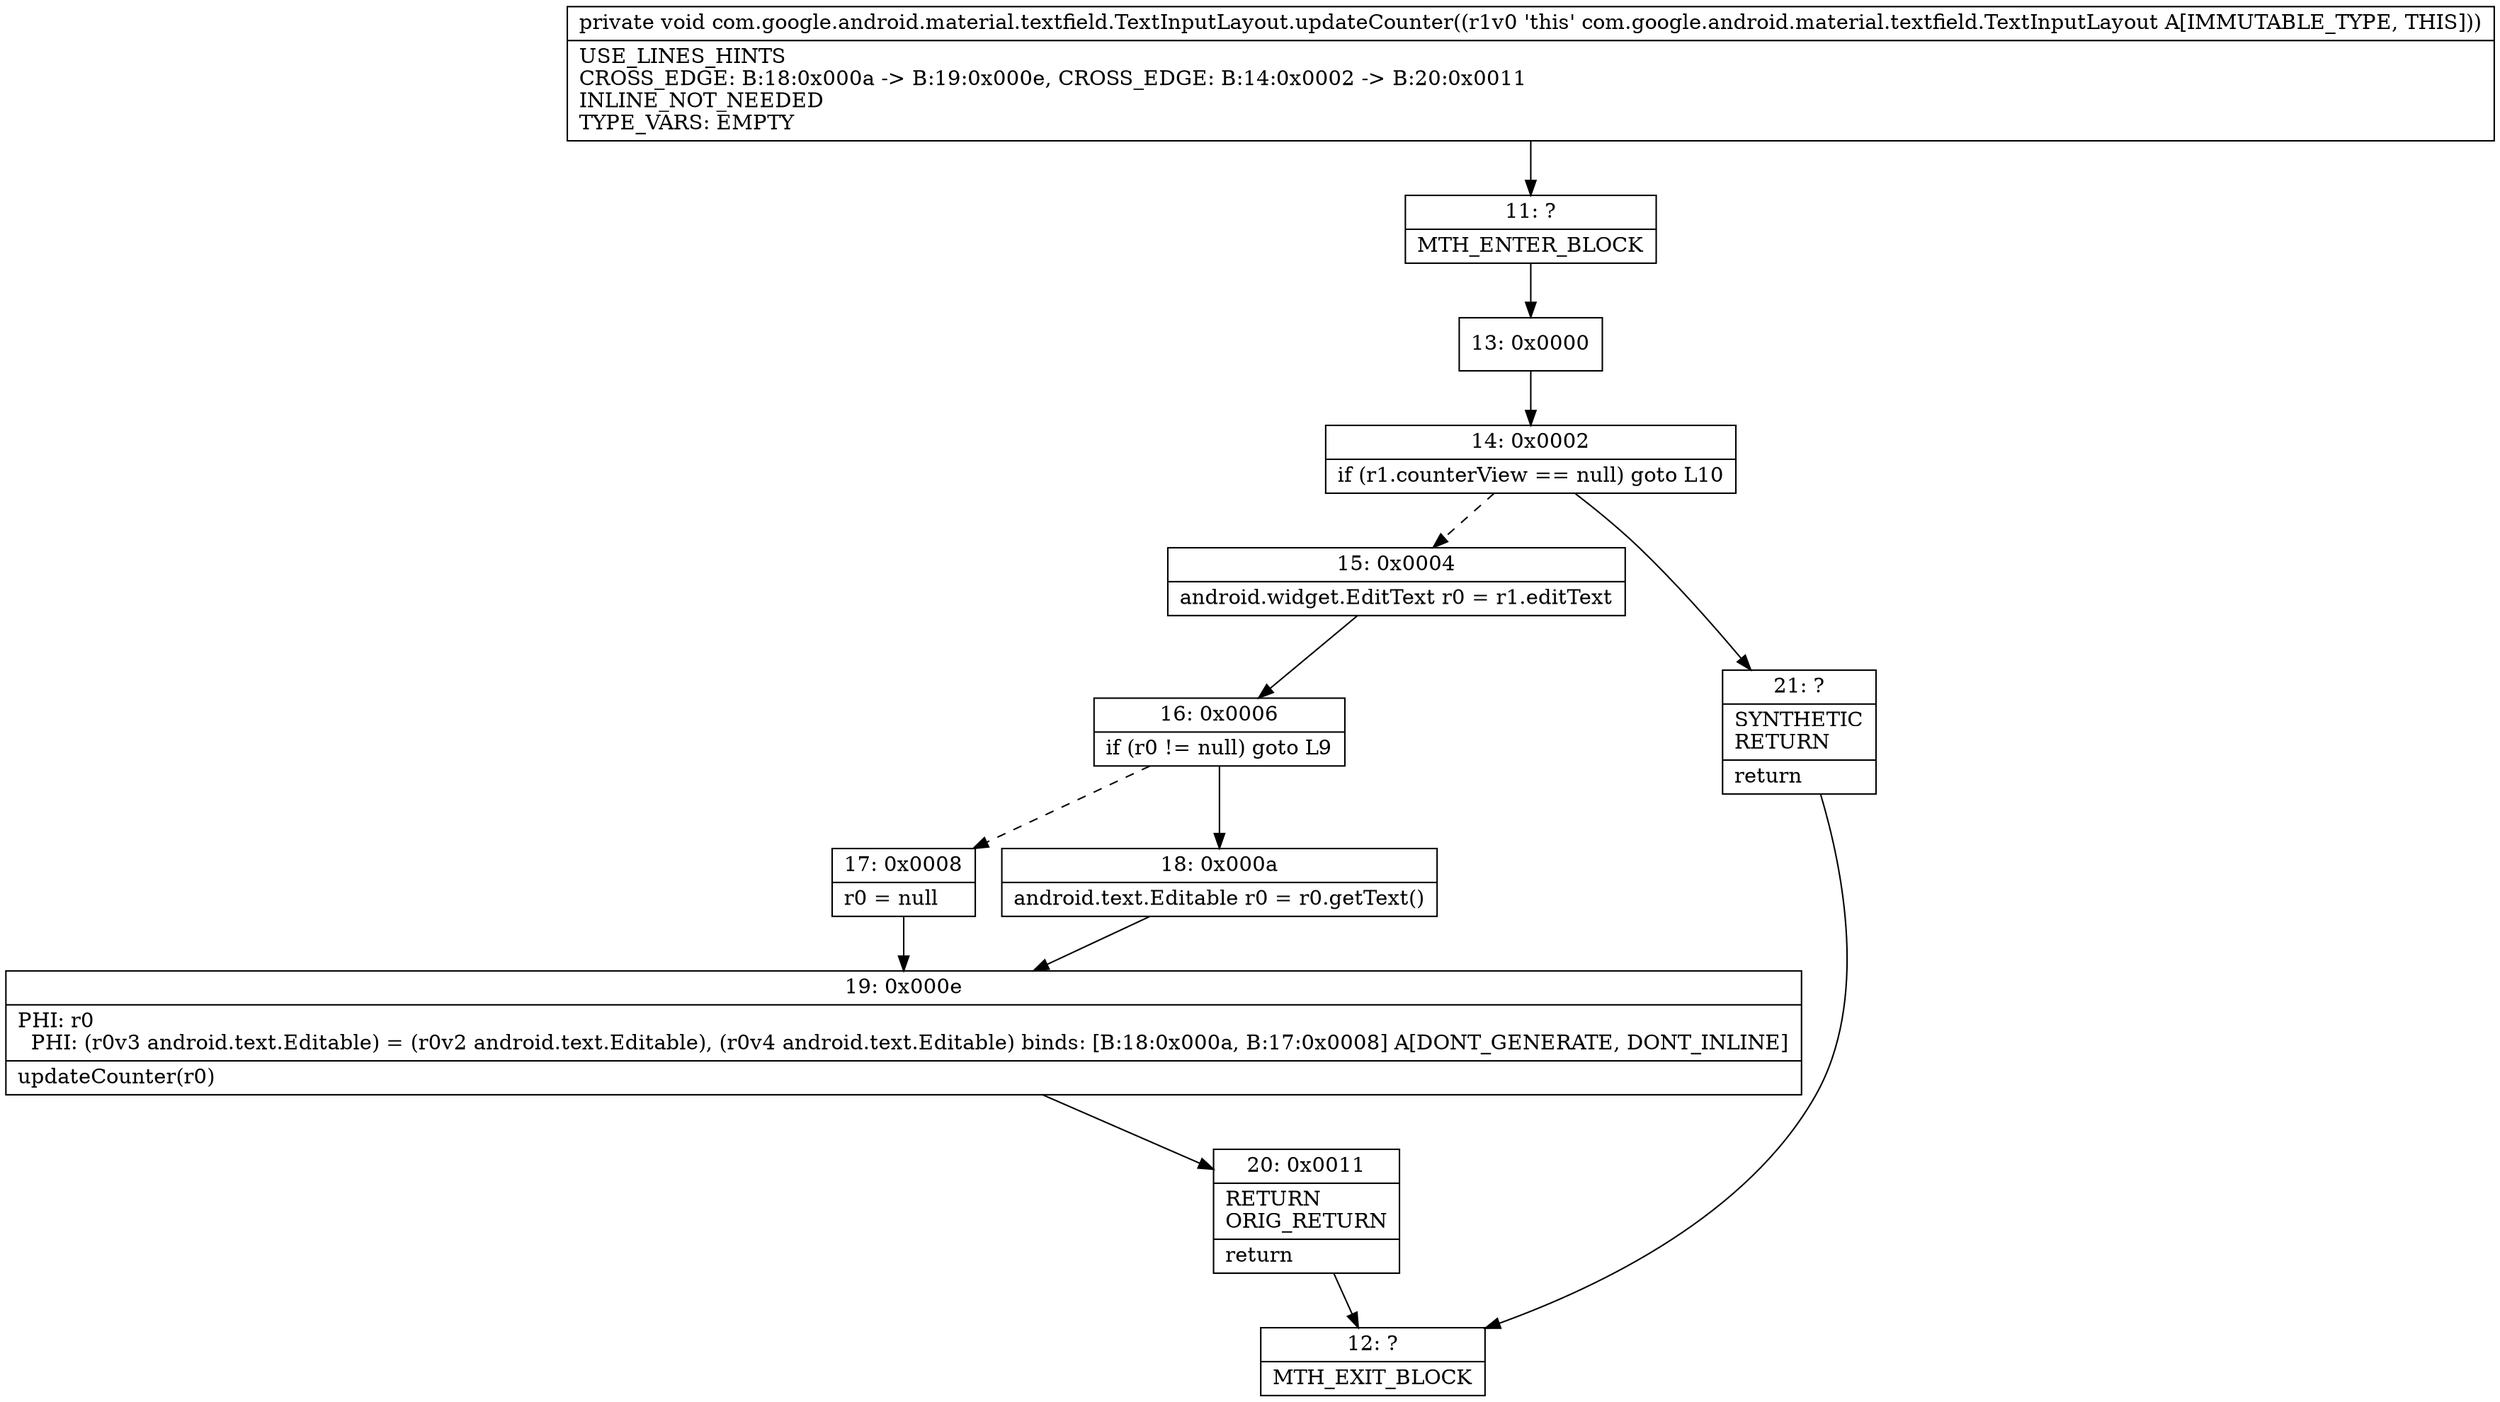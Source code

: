 digraph "CFG forcom.google.android.material.textfield.TextInputLayout.updateCounter()V" {
Node_11 [shape=record,label="{11\:\ ?|MTH_ENTER_BLOCK\l}"];
Node_13 [shape=record,label="{13\:\ 0x0000}"];
Node_14 [shape=record,label="{14\:\ 0x0002|if (r1.counterView == null) goto L10\l}"];
Node_15 [shape=record,label="{15\:\ 0x0004|android.widget.EditText r0 = r1.editText\l}"];
Node_16 [shape=record,label="{16\:\ 0x0006|if (r0 != null) goto L9\l}"];
Node_17 [shape=record,label="{17\:\ 0x0008|r0 = null\l}"];
Node_19 [shape=record,label="{19\:\ 0x000e|PHI: r0 \l  PHI: (r0v3 android.text.Editable) = (r0v2 android.text.Editable), (r0v4 android.text.Editable) binds: [B:18:0x000a, B:17:0x0008] A[DONT_GENERATE, DONT_INLINE]\l|updateCounter(r0)\l}"];
Node_20 [shape=record,label="{20\:\ 0x0011|RETURN\lORIG_RETURN\l|return\l}"];
Node_12 [shape=record,label="{12\:\ ?|MTH_EXIT_BLOCK\l}"];
Node_18 [shape=record,label="{18\:\ 0x000a|android.text.Editable r0 = r0.getText()\l}"];
Node_21 [shape=record,label="{21\:\ ?|SYNTHETIC\lRETURN\l|return\l}"];
MethodNode[shape=record,label="{private void com.google.android.material.textfield.TextInputLayout.updateCounter((r1v0 'this' com.google.android.material.textfield.TextInputLayout A[IMMUTABLE_TYPE, THIS]))  | USE_LINES_HINTS\lCROSS_EDGE: B:18:0x000a \-\> B:19:0x000e, CROSS_EDGE: B:14:0x0002 \-\> B:20:0x0011\lINLINE_NOT_NEEDED\lTYPE_VARS: EMPTY\l}"];
MethodNode -> Node_11;Node_11 -> Node_13;
Node_13 -> Node_14;
Node_14 -> Node_15[style=dashed];
Node_14 -> Node_21;
Node_15 -> Node_16;
Node_16 -> Node_17[style=dashed];
Node_16 -> Node_18;
Node_17 -> Node_19;
Node_19 -> Node_20;
Node_20 -> Node_12;
Node_18 -> Node_19;
Node_21 -> Node_12;
}

